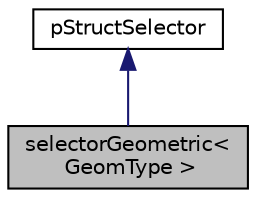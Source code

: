 digraph "selectorGeometric&lt; GeomType &gt;"
{
 // LATEX_PDF_SIZE
  edge [fontname="Helvetica",fontsize="10",labelfontname="Helvetica",labelfontsize="10"];
  node [fontname="Helvetica",fontsize="10",shape=record];
  Node1 [label="selectorGeometric\<\l GeomType \>",height=0.2,width=0.4,color="black", fillcolor="grey75", style="filled", fontcolor="black",tooltip=" "];
  Node2 -> Node1 [dir="back",color="midnightblue",fontsize="10",style="solid",fontname="Helvetica"];
  Node2 [label="pStructSelector",height=0.2,width=0.4,color="black", fillcolor="white", style="filled",URL="$classpFlow_1_1pStructSelector.html",tooltip=" "];
}
